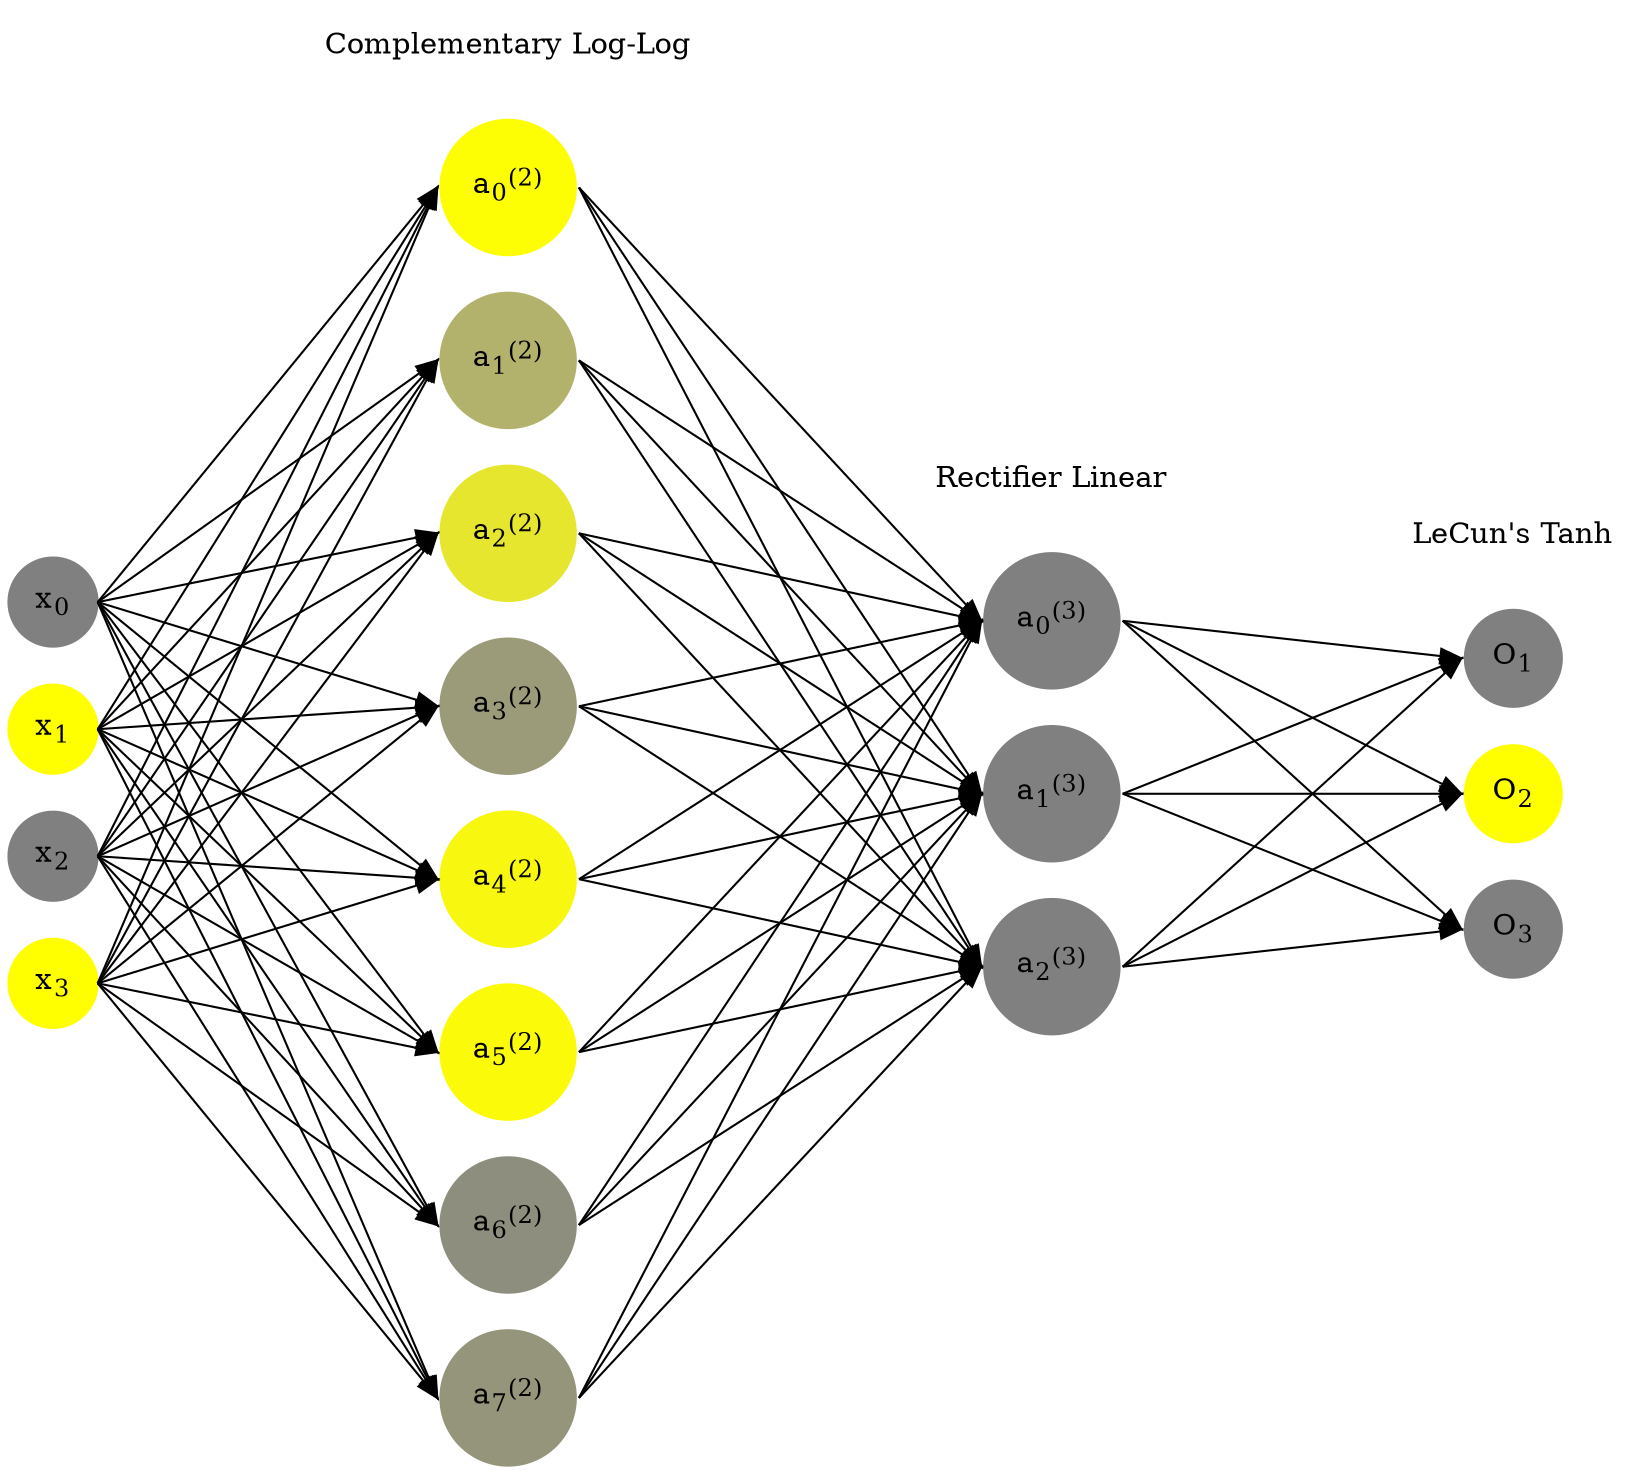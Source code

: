 digraph G {
	rankdir = LR;
	splines=false;
	edge[style=invis];
	ranksep= 1.4;
	{
	node [shape=circle, color="0.1667, 0.0, 0.5", style=filled, fillcolor="0.1667, 0.0, 0.5"];
	x0 [label=<x<sub>0</sub>>];
	}
	{
	node [shape=circle, color="0.1667, 1.0, 1.0", style=filled, fillcolor="0.1667, 1.0, 1.0"];
	x1 [label=<x<sub>1</sub>>];
	}
	{
	node [shape=circle, color="0.1667, 0.0, 0.5", style=filled, fillcolor="0.1667, 0.0, 0.5"];
	x2 [label=<x<sub>2</sub>>];
	}
	{
	node [shape=circle, color="0.1667, 1.0, 1.0", style=filled, fillcolor="0.1667, 1.0, 1.0"];
	x3 [label=<x<sub>3</sub>>];
	}
	{
	node [shape=circle, color="0.1667, 0.984394, 0.992197", style=filled, fillcolor="0.1667, 0.984394, 0.992197"];
	a02 [label=<a<sub>0</sub><sup>(2)</sup>>];
	}
	{
	node [shape=circle, color="0.1667, 0.394084, 0.697042", style=filled, fillcolor="0.1667, 0.394084, 0.697042"];
	a12 [label=<a<sub>1</sub><sup>(2)</sup>>];
	}
	{
	node [shape=circle, color="0.1667, 0.798494, 0.899247", style=filled, fillcolor="0.1667, 0.798494, 0.899247"];
	a22 [label=<a<sub>2</sub><sup>(2)</sup>>];
	}
	{
	node [shape=circle, color="0.1667, 0.211949, 0.605974", style=filled, fillcolor="0.1667, 0.211949, 0.605974"];
	a32 [label=<a<sub>3</sub><sup>(2)</sup>>];
	}
	{
	node [shape=circle, color="0.1667, 0.936441, 0.968220", style=filled, fillcolor="0.1667, 0.936441, 0.968220"];
	a42 [label=<a<sub>4</sub><sup>(2)</sup>>];
	}
	{
	node [shape=circle, color="0.1667, 0.962654, 0.981327", style=filled, fillcolor="0.1667, 0.962654, 0.981327"];
	a52 [label=<a<sub>5</sub><sup>(2)</sup>>];
	}
	{
	node [shape=circle, color="0.1667, 0.110557, 0.555278", style=filled, fillcolor="0.1667, 0.110557, 0.555278"];
	a62 [label=<a<sub>6</sub><sup>(2)</sup>>];
	}
	{
	node [shape=circle, color="0.1667, 0.169256, 0.584628", style=filled, fillcolor="0.1667, 0.169256, 0.584628"];
	a72 [label=<a<sub>7</sub><sup>(2)</sup>>];
	}
	{
	node [shape=circle, color="0.1667, 0.000000, 0.500000", style=filled, fillcolor="0.1667, 0.000000, 0.500000"];
	a03 [label=<a<sub>0</sub><sup>(3)</sup>>];
	}
	{
	node [shape=circle, color="0.1667, 0.000000, 0.500000", style=filled, fillcolor="0.1667, 0.000000, 0.500000"];
	a13 [label=<a<sub>1</sub><sup>(3)</sup>>];
	}
	{
	node [shape=circle, color="0.1667, 0.000000, 0.500000", style=filled, fillcolor="0.1667, 0.000000, 0.500000"];
	a23 [label=<a<sub>2</sub><sup>(3)</sup>>];
	}
	{
	node [shape=circle, color="0.1667, 0.0, 0.5", style=filled, fillcolor="0.1667, 0.0, 0.5"];
	O1 [label=<O<sub>1</sub>>];
	}
	{
	node [shape=circle, color="0.1667, 1.0, 1.0", style=filled, fillcolor="0.1667, 1.0, 1.0"];
	O2 [label=<O<sub>2</sub>>];
	}
	{
	node [shape=circle, color="0.1667, 0.0, 0.5", style=filled, fillcolor="0.1667, 0.0, 0.5"];
	O3 [label=<O<sub>3</sub>>];
	}
	{
	rank=same;
	x0->x1->x2->x3;
	}
	{
	rank=same;
	a02->a12->a22->a32->a42->a52->a62->a72;
	}
	{
	rank=same;
	a03->a13->a23;
	}
	{
	rank=same;
	O1->O2->O3;
	}
	l1 [shape=plaintext,label="Complementary Log-Log"];
	l1->a02;
	{rank=same; l1;a02};
	l2 [shape=plaintext,label="Rectifier Linear"];
	l2->a03;
	{rank=same; l2;a03};
	l3 [shape=plaintext,label="LeCun's Tanh"];
	l3->O1;
	{rank=same; l3;O1};
edge[style=solid, tailport=e, headport=w];
	{x0;x1;x2;x3} -> {a02;a12;a22;a32;a42;a52;a62;a72};
	{a02;a12;a22;a32;a42;a52;a62;a72} -> {a03;a13;a23};
	{a03;a13;a23} -> {O1,O2,O3};
}